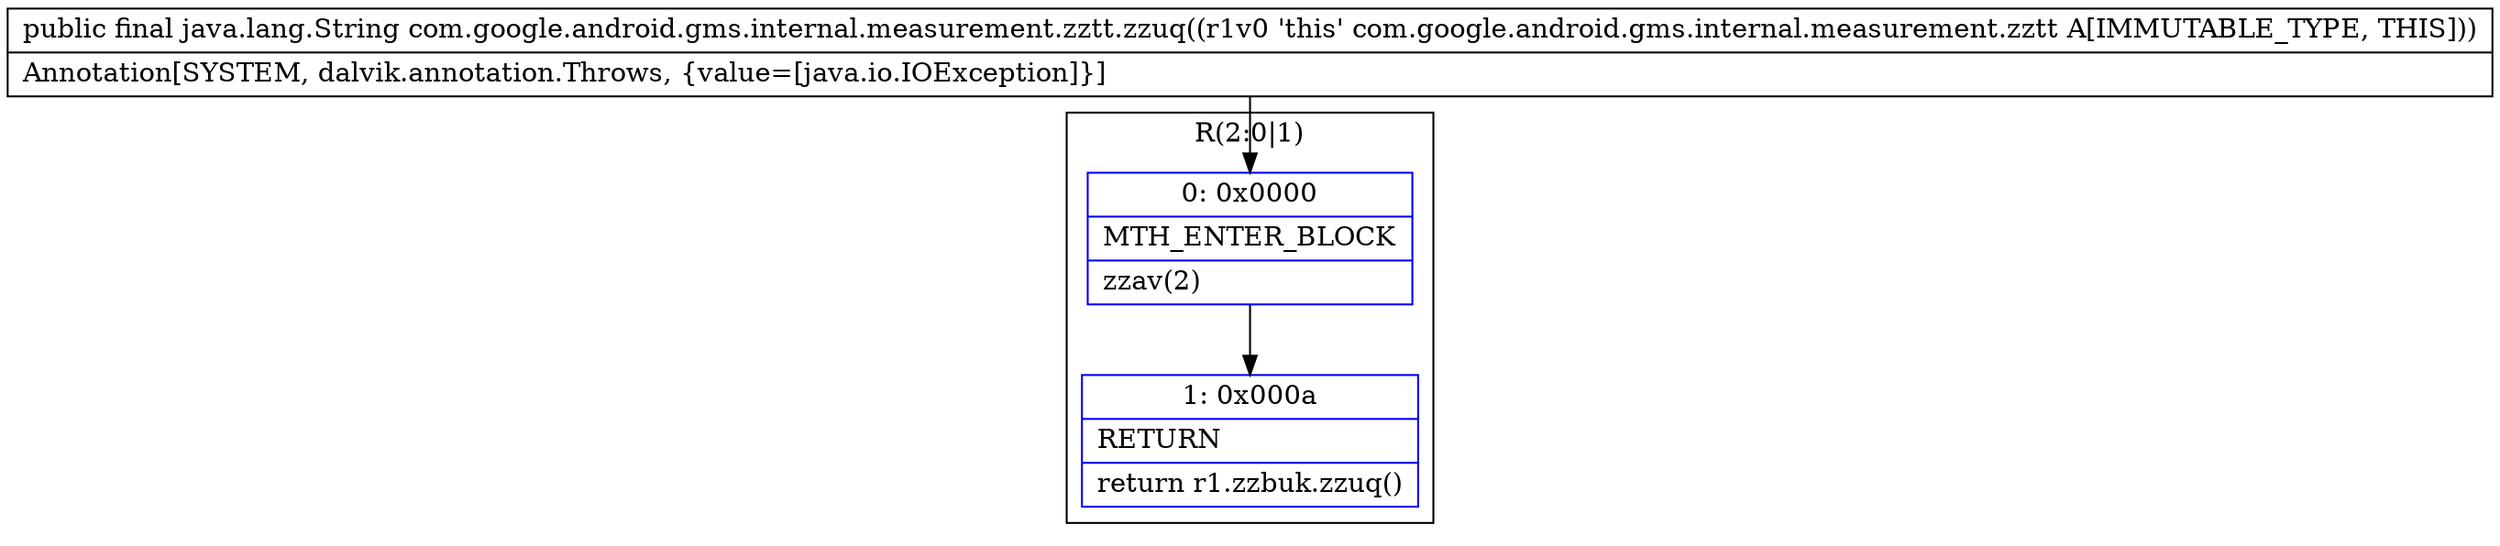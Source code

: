 digraph "CFG forcom.google.android.gms.internal.measurement.zztt.zzuq()Ljava\/lang\/String;" {
subgraph cluster_Region_481656669 {
label = "R(2:0|1)";
node [shape=record,color=blue];
Node_0 [shape=record,label="{0\:\ 0x0000|MTH_ENTER_BLOCK\l|zzav(2)\l}"];
Node_1 [shape=record,label="{1\:\ 0x000a|RETURN\l|return r1.zzbuk.zzuq()\l}"];
}
MethodNode[shape=record,label="{public final java.lang.String com.google.android.gms.internal.measurement.zztt.zzuq((r1v0 'this' com.google.android.gms.internal.measurement.zztt A[IMMUTABLE_TYPE, THIS]))  | Annotation[SYSTEM, dalvik.annotation.Throws, \{value=[java.io.IOException]\}]\l}"];
MethodNode -> Node_0;
Node_0 -> Node_1;
}

